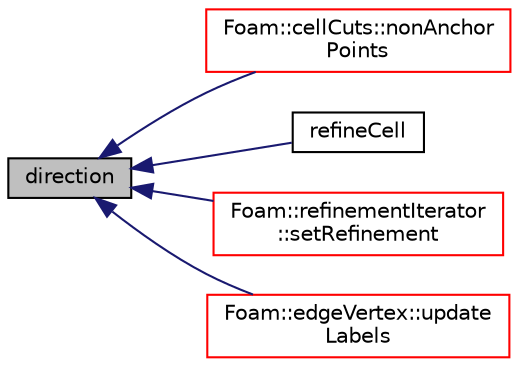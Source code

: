 digraph "direction"
{
  bgcolor="transparent";
  edge [fontname="Helvetica",fontsize="10",labelfontname="Helvetica",labelfontsize="10"];
  node [fontname="Helvetica",fontsize="10",shape=record];
  rankdir="LR";
  Node1 [label="direction",height=0.2,width=0.4,color="black", fillcolor="grey75", style="filled", fontcolor="black"];
  Node1 -> Node2 [dir="back",color="midnightblue",fontsize="10",style="solid",fontname="Helvetica"];
  Node2 [label="Foam::cellCuts::nonAnchor\lPoints",height=0.2,width=0.4,color="red",URL="$a00207.html#a8787009bd3255baa9c0480bbe3df17e3",tooltip="Invert anchor point selection. "];
  Node1 -> Node3 [dir="back",color="midnightblue",fontsize="10",style="solid",fontname="Helvetica"];
  Node3 [label="refineCell",height=0.2,width=0.4,color="black",URL="$a02156.html#aeca36b1c4f3a579dc67e52a7cd4347bb",tooltip="From Istream. Vector will be normalized upon construction. "];
  Node1 -> Node4 [dir="back",color="midnightblue",fontsize="10",style="solid",fontname="Helvetica"];
  Node4 [label="Foam::refinementIterator\l::setRefinement",height=0.2,width=0.4,color="red",URL="$a02161.html#afd8b2c75ae43c5073eece728f11ed02a",tooltip="Try to refine cells in given direction. Constructs intermediate. "];
  Node1 -> Node5 [dir="back",color="midnightblue",fontsize="10",style="solid",fontname="Helvetica"];
  Node5 [label="Foam::edgeVertex::update\lLabels",height=0.2,width=0.4,color="red",URL="$a00631.html#a77faed35c755a0d80c360a446fd4de3e",tooltip="Update refine list from map. Used to update cell/face labels. "];
}
